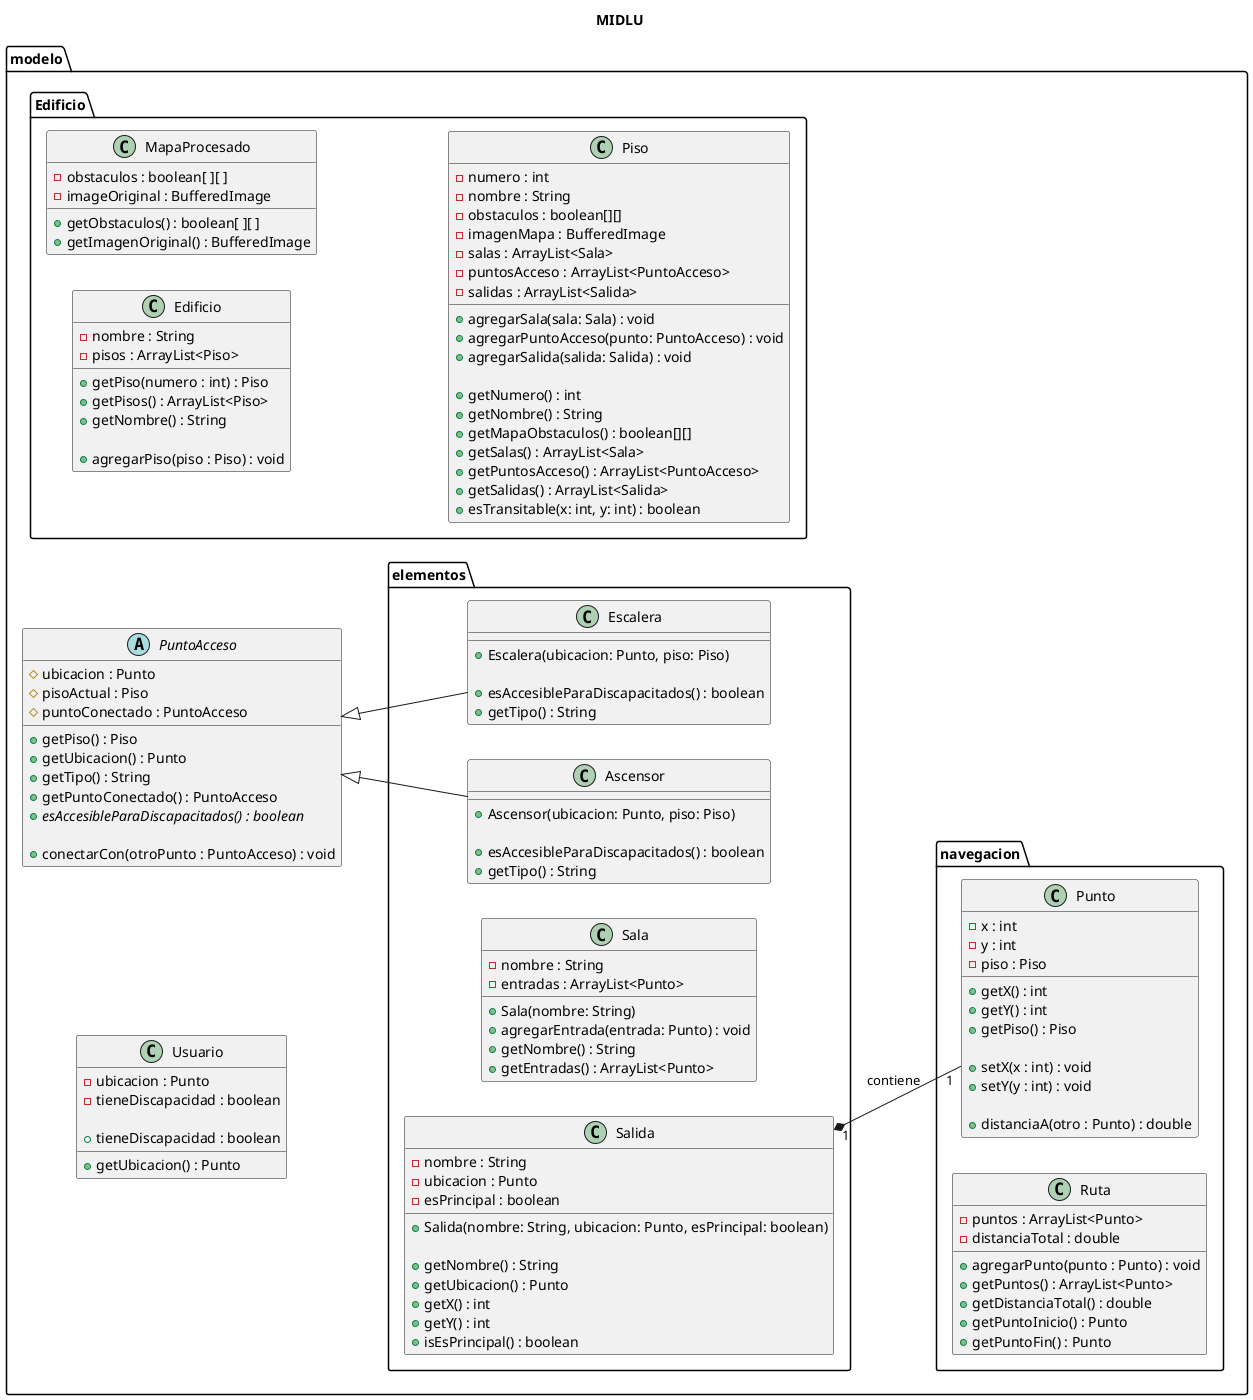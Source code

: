 @startuml
title MIDLU
left to right direction
package modelo{
package navegacion {
class Punto {
    - x : int
    - y : int
    - piso : Piso

    + getX() : int
    + getY() : int
    + getPiso() : Piso

    + setX(x : int) : void
    + setY(y : int) : void

    + distanciaA(otro : Punto) : double
}

class Ruta {
    - puntos : ArrayList<Punto>
    - distanciaTotal : double

    + agregarPunto(punto : Punto) : void
    + getPuntos() : ArrayList<Punto>
    + getDistanciaTotal() : double
    + getPuntoInicio() : Punto
    + getPuntoFin() : Punto
}
}
package Edificio {
class Edificio{
    -nombre : String
    -pisos : ArrayList<Piso>

    +getPiso(numero : int) : Piso
    +getPisos() : ArrayList<Piso>
    +getNombre() : String

    +agregarPiso(piso : Piso) : void
    }
class MapaProcesado{
    - obstaculos : boolean[ ][ ]
    - imageOriginal : BufferedImage

    + getObstaculos() : boolean[ ][ ]
    + getImagenOriginal() : BufferedImage
    }
class Piso {
    - numero : int
    - nombre : String
    - obstaculos : boolean[][]
    - imagenMapa : BufferedImage
    - salas : ArrayList<Sala>
    - puntosAcceso : ArrayList<PuntoAcceso>
    - salidas : ArrayList<Salida>

    + agregarSala(sala: Sala) : void
    + agregarPuntoAcceso(punto: PuntoAcceso) : void
    + agregarSalida(salida: Salida) : void

    + getNumero() : int
    + getNombre() : String
    + getMapaObstaculos() : boolean[][]
    + getSalas() : ArrayList<Sala>
    + getPuntosAcceso() : ArrayList<PuntoAcceso>
    + getSalidas() : ArrayList<Salida>
    + esTransitable(x: int, y: int) : boolean
}
}
package elementos{
class Ascensor extends modelo.PuntoAcceso {
    + Ascensor(ubicacion: Punto, piso: Piso)

    + esAccesibleParaDiscapacitados() : boolean
    + getTipo() : String
}
class Escalera extends modelo.PuntoAcceso{
    + Escalera(ubicacion: Punto, piso: Piso)

    + esAccesibleParaDiscapacitados() : boolean
    + getTipo() : String
}
class Sala {
    - nombre : String
    - entradas : ArrayList<Punto>

    + Sala(nombre: String)
    + agregarEntrada(entrada: Punto) : void
    + getNombre() : String
    + getEntradas() : ArrayList<Punto>
}
class Salida {
    - nombre : String
    - ubicacion : Punto
    - esPrincipal : boolean

    + Salida(nombre: String, ubicacion: Punto, esPrincipal: boolean)

    + getNombre() : String
    + getUbicacion() : Punto
    + getX() : int
    + getY() : int
    + isEsPrincipal() : boolean
}
}


class Usuario {
    - ubicacion : Punto
    - tieneDiscapacidad : boolean

    + getUbicacion() : Punto
    + tieneDiscapacidad : boolean
}

abstract class PuntoAcceso{
    # ubicacion : Punto
    # pisoActual : Piso
    # puntoConectado : PuntoAcceso

    + getPiso() : Piso
    + getUbicacion() : Punto
    + getTipo() : String
    + getPuntoConectado() : PuntoAcceso
    + {abstract} esAccesibleParaDiscapacitados() : boolean

    + conectarCon(otroPunto : PuntoAcceso) : void
}
}
Salida "1" *-- "1" Punto : contiene
@enduml
